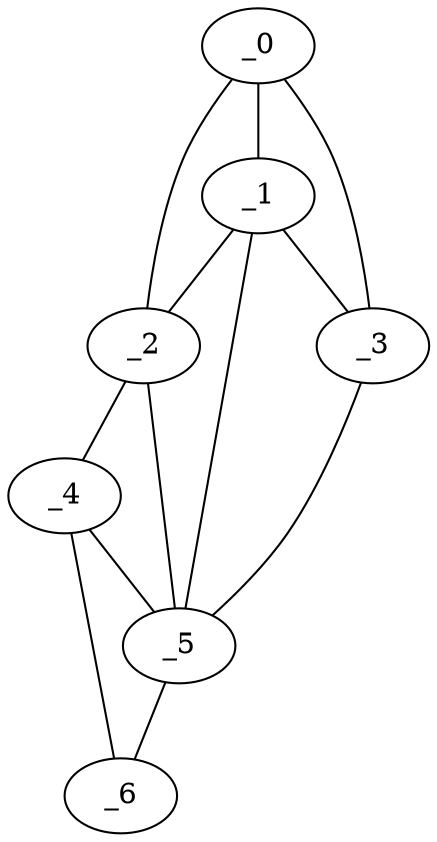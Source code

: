 graph "obj18__160.gxl" {
	_0	 [x=14,
		y=17];
	_1	 [x=62,
		y=15];
	_0 -- _1	 [valence=2];
	_2	 [x=96,
		y=8];
	_0 -- _2	 [valence=1];
	_3	 [x=99,
		y=115];
	_0 -- _3	 [valence=1];
	_1 -- _2	 [valence=2];
	_1 -- _3	 [valence=2];
	_5	 [x=114,
		y=31];
	_1 -- _5	 [valence=2];
	_4	 [x=104,
		y=9];
	_2 -- _4	 [valence=1];
	_2 -- _5	 [valence=2];
	_3 -- _5	 [valence=1];
	_4 -- _5	 [valence=2];
	_6	 [x=115,
		y=17];
	_4 -- _6	 [valence=1];
	_5 -- _6	 [valence=1];
}
